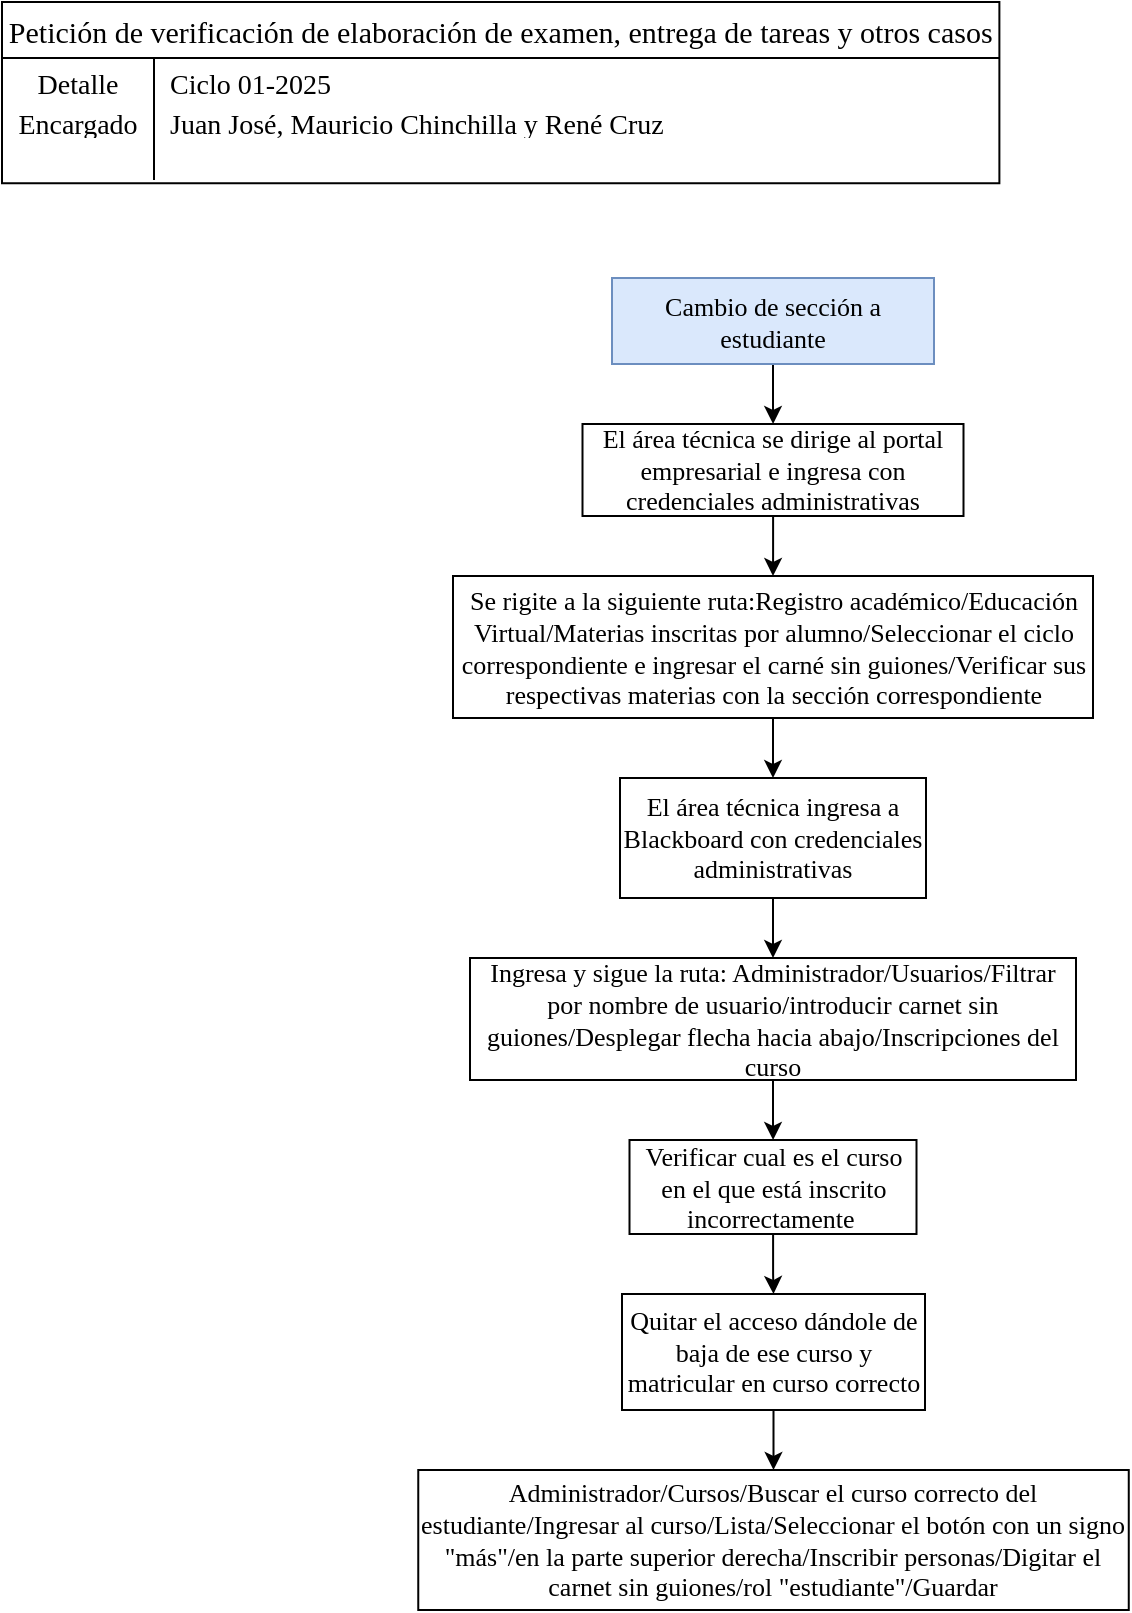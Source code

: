 <mxfile version="28.0.6">
  <diagram name="Página-1" id="1vCbq7LYaIoskfpdpXD0">
    <mxGraphModel dx="1426" dy="841" grid="0" gridSize="10" guides="1" tooltips="1" connect="1" arrows="1" fold="1" page="1" pageScale="1" pageWidth="827" pageHeight="1169" math="0" shadow="0">
      <root>
        <mxCell id="0" />
        <mxCell id="1" parent="0" />
        <mxCell id="p5SbX3MceCPkhvwgqU58-21" value="Petición de verificación de elaboración de examen, entrega de tareas y otros casos" style="shape=table;startSize=28;container=1;collapsible=0;childLayout=tableLayout;fixedRows=1;rowLines=0;fontStyle=0;strokeColor=default;fontSize=15;fontFamily=Times New Roman;" vertex="1" parent="1">
          <mxGeometry x="20" y="30" width="498.697" height="90.612" as="geometry" />
        </mxCell>
        <mxCell id="p5SbX3MceCPkhvwgqU58-22" value="" style="shape=tableRow;horizontal=0;startSize=0;swimlaneHead=0;swimlaneBody=0;top=0;left=0;bottom=0;right=0;collapsible=0;dropTarget=0;fillColor=none;points=[[0,0.5],[1,0.5]];portConstraint=eastwest;strokeColor=inherit;fontSize=16;fontFamily=Times New Roman;" vertex="1" parent="p5SbX3MceCPkhvwgqU58-21">
          <mxGeometry y="28" width="498.697" height="20" as="geometry" />
        </mxCell>
        <mxCell id="p5SbX3MceCPkhvwgqU58-23" value="&lt;font style=&quot;font-size: 14px;&quot;&gt;Detalle&lt;/font&gt;&lt;div&gt;&lt;br&gt;&lt;/div&gt;" style="shape=partialRectangle;html=1;whiteSpace=wrap;connectable=0;fillColor=none;top=0;left=0;bottom=0;right=0;overflow=hidden;pointerEvents=1;strokeColor=inherit;fontSize=16;fontFamily=Times New Roman;" vertex="1" parent="p5SbX3MceCPkhvwgqU58-22">
          <mxGeometry width="76" height="20" as="geometry">
            <mxRectangle width="76" height="20" as="alternateBounds" />
          </mxGeometry>
        </mxCell>
        <mxCell id="p5SbX3MceCPkhvwgqU58-24" value="&lt;font style=&quot;font-size: 14px;&quot;&gt;Ciclo 01-2025&lt;/font&gt;" style="shape=partialRectangle;html=1;whiteSpace=wrap;connectable=0;fillColor=none;top=0;left=0;bottom=0;right=0;align=left;spacingLeft=6;overflow=hidden;strokeColor=inherit;fontSize=16;fontFamily=Times New Roman;" vertex="1" parent="p5SbX3MceCPkhvwgqU58-22">
          <mxGeometry x="76" width="423" height="20" as="geometry">
            <mxRectangle width="423" height="20" as="alternateBounds" />
          </mxGeometry>
        </mxCell>
        <mxCell id="p5SbX3MceCPkhvwgqU58-25" value="" style="shape=tableRow;horizontal=0;startSize=0;swimlaneHead=0;swimlaneBody=0;top=0;left=0;bottom=0;right=0;collapsible=0;dropTarget=0;fillColor=none;points=[[0,0.5],[1,0.5]];portConstraint=eastwest;strokeColor=inherit;fontSize=16;fontFamily=Times New Roman;" vertex="1" parent="p5SbX3MceCPkhvwgqU58-21">
          <mxGeometry y="48" width="498.697" height="21" as="geometry" />
        </mxCell>
        <mxCell id="p5SbX3MceCPkhvwgqU58-26" value="&lt;font style=&quot;font-size: 14px;&quot;&gt;Encargado&lt;/font&gt;" style="shape=partialRectangle;html=1;whiteSpace=wrap;connectable=0;fillColor=none;top=0;left=0;bottom=0;right=0;overflow=hidden;strokeColor=inherit;fontSize=16;fontFamily=Times New Roman;" vertex="1" parent="p5SbX3MceCPkhvwgqU58-25">
          <mxGeometry width="76" height="21" as="geometry">
            <mxRectangle width="76" height="21" as="alternateBounds" />
          </mxGeometry>
        </mxCell>
        <mxCell id="p5SbX3MceCPkhvwgqU58-27" value="&lt;span style=&quot;font-size: 14px;&quot;&gt;Juan José, Mauricio Chinchilla y René Cruz&lt;/span&gt;" style="shape=partialRectangle;html=1;whiteSpace=wrap;connectable=0;fillColor=none;top=0;left=0;bottom=0;right=0;align=left;spacingLeft=6;overflow=hidden;strokeColor=inherit;fontSize=16;fontFamily=Times New Roman;" vertex="1" parent="p5SbX3MceCPkhvwgqU58-25">
          <mxGeometry x="76" width="423" height="21" as="geometry">
            <mxRectangle width="423" height="21" as="alternateBounds" />
          </mxGeometry>
        </mxCell>
        <mxCell id="p5SbX3MceCPkhvwgqU58-28" value="" style="shape=tableRow;horizontal=0;startSize=0;swimlaneHead=0;swimlaneBody=0;top=0;left=0;bottom=0;right=0;collapsible=0;dropTarget=0;fillColor=none;points=[[0,0.5],[1,0.5]];portConstraint=eastwest;strokeColor=inherit;fontSize=16;fontFamily=Times New Roman;" vertex="1" parent="p5SbX3MceCPkhvwgqU58-21">
          <mxGeometry y="69" width="498.697" height="20" as="geometry" />
        </mxCell>
        <mxCell id="p5SbX3MceCPkhvwgqU58-29" value="" style="shape=partialRectangle;html=1;whiteSpace=wrap;connectable=0;fillColor=none;top=0;left=0;bottom=0;right=0;overflow=hidden;strokeColor=inherit;fontSize=16;fontFamily=Times New Roman;" vertex="1" parent="p5SbX3MceCPkhvwgqU58-28">
          <mxGeometry width="76" height="20" as="geometry">
            <mxRectangle width="76" height="20" as="alternateBounds" />
          </mxGeometry>
        </mxCell>
        <mxCell id="p5SbX3MceCPkhvwgqU58-30" value="" style="shape=partialRectangle;html=1;whiteSpace=wrap;connectable=0;fillColor=none;top=0;left=0;bottom=0;right=0;align=left;spacingLeft=6;overflow=hidden;strokeColor=inherit;fontSize=16;fontFamily=Times New Roman;" vertex="1" parent="p5SbX3MceCPkhvwgqU58-28">
          <mxGeometry x="76" width="423" height="20" as="geometry">
            <mxRectangle width="423" height="20" as="alternateBounds" />
          </mxGeometry>
        </mxCell>
        <mxCell id="p5SbX3MceCPkhvwgqU58-31" value="" style="edgeStyle=orthogonalEdgeStyle;rounded=0;orthogonalLoop=1;jettySize=auto;html=1;" edge="1" parent="1" source="p5SbX3MceCPkhvwgqU58-32" target="p5SbX3MceCPkhvwgqU58-34">
          <mxGeometry relative="1" as="geometry" />
        </mxCell>
        <mxCell id="p5SbX3MceCPkhvwgqU58-32" value="Cambio de sección a estudiante" style="rounded=0;whiteSpace=wrap;html=1;fontFamily=Times New Roman;fontSize=13;fillColor=#dae8fc;strokeColor=#6c8ebf;" vertex="1" parent="1">
          <mxGeometry x="325" y="168" width="161" height="43" as="geometry" />
        </mxCell>
        <mxCell id="p5SbX3MceCPkhvwgqU58-33" value="" style="edgeStyle=orthogonalEdgeStyle;rounded=0;orthogonalLoop=1;jettySize=auto;html=1;" edge="1" parent="1" source="p5SbX3MceCPkhvwgqU58-34" target="p5SbX3MceCPkhvwgqU58-36">
          <mxGeometry relative="1" as="geometry" />
        </mxCell>
        <mxCell id="p5SbX3MceCPkhvwgqU58-34" value="El área técnica se dirige al portal empresarial e ingresa con credenciales administrativas" style="whiteSpace=wrap;html=1;fontSize=13;fontFamily=Times New Roman;rounded=0;" vertex="1" parent="1">
          <mxGeometry x="310.25" y="241" width="190.5" height="46" as="geometry" />
        </mxCell>
        <mxCell id="p5SbX3MceCPkhvwgqU58-35" value="" style="edgeStyle=orthogonalEdgeStyle;rounded=0;orthogonalLoop=1;jettySize=auto;html=1;" edge="1" parent="1" source="p5SbX3MceCPkhvwgqU58-36" target="p5SbX3MceCPkhvwgqU58-38">
          <mxGeometry relative="1" as="geometry" />
        </mxCell>
        <mxCell id="p5SbX3MceCPkhvwgqU58-36" value="Se rigite a la siguiente ruta:Registro académico/Educación Virtual/Materias inscritas por alumno/Seleccionar el ciclo correspondiente e ingresar el carné sin guiones/Verificar sus respectivas materias con la sección correspondiente" style="whiteSpace=wrap;html=1;fontSize=13;fontFamily=Times New Roman;rounded=0;" vertex="1" parent="1">
          <mxGeometry x="245.5" y="317" width="320" height="71" as="geometry" />
        </mxCell>
        <mxCell id="p5SbX3MceCPkhvwgqU58-37" value="" style="edgeStyle=orthogonalEdgeStyle;rounded=0;orthogonalLoop=1;jettySize=auto;html=1;" edge="1" parent="1" source="p5SbX3MceCPkhvwgqU58-38" target="p5SbX3MceCPkhvwgqU58-40">
          <mxGeometry relative="1" as="geometry" />
        </mxCell>
        <mxCell id="p5SbX3MceCPkhvwgqU58-38" value="El área técnica ingresa a Blackboard con credenciales administrativas" style="whiteSpace=wrap;html=1;fontSize=13;fontFamily=Times New Roman;rounded=0;" vertex="1" parent="1">
          <mxGeometry x="329" y="418" width="153" height="60" as="geometry" />
        </mxCell>
        <mxCell id="p5SbX3MceCPkhvwgqU58-39" value="" style="edgeStyle=orthogonalEdgeStyle;rounded=0;orthogonalLoop=1;jettySize=auto;html=1;" edge="1" parent="1" source="p5SbX3MceCPkhvwgqU58-40" target="p5SbX3MceCPkhvwgqU58-42">
          <mxGeometry relative="1" as="geometry" />
        </mxCell>
        <mxCell id="p5SbX3MceCPkhvwgqU58-40" value="Ingresa y sigue la ruta: Administrador/Usuarios/Filtrar por nombre de usuario/introducir carnet sin guiones/Desplegar flecha hacia abajo/Inscripciones del curso" style="whiteSpace=wrap;html=1;fontSize=13;fontFamily=Times New Roman;rounded=0;" vertex="1" parent="1">
          <mxGeometry x="254" y="508" width="303" height="61" as="geometry" />
        </mxCell>
        <mxCell id="p5SbX3MceCPkhvwgqU58-41" value="" style="edgeStyle=orthogonalEdgeStyle;rounded=0;orthogonalLoop=1;jettySize=auto;html=1;" edge="1" parent="1" source="p5SbX3MceCPkhvwgqU58-42" target="p5SbX3MceCPkhvwgqU58-44">
          <mxGeometry relative="1" as="geometry" />
        </mxCell>
        <mxCell id="p5SbX3MceCPkhvwgqU58-42" value="Verificar cual es el curso en el que está inscrito incorrectamente&amp;nbsp;" style="whiteSpace=wrap;html=1;fontSize=13;fontFamily=Times New Roman;rounded=0;" vertex="1" parent="1">
          <mxGeometry x="333.75" y="599" width="143.5" height="47" as="geometry" />
        </mxCell>
        <mxCell id="p5SbX3MceCPkhvwgqU58-43" value="" style="edgeStyle=orthogonalEdgeStyle;rounded=0;orthogonalLoop=1;jettySize=auto;html=1;" edge="1" parent="1" source="p5SbX3MceCPkhvwgqU58-44" target="p5SbX3MceCPkhvwgqU58-45">
          <mxGeometry relative="1" as="geometry" />
        </mxCell>
        <mxCell id="p5SbX3MceCPkhvwgqU58-44" value="Quitar el acceso dándole de baja de ese curso y matricular en curso correcto" style="whiteSpace=wrap;html=1;fontSize=13;fontFamily=Times New Roman;rounded=0;" vertex="1" parent="1">
          <mxGeometry x="330" y="676" width="151.5" height="58" as="geometry" />
        </mxCell>
        <mxCell id="p5SbX3MceCPkhvwgqU58-45" value="Administrador/Cursos/Buscar el curso correcto del estudiante/Ingresar al curso/Lista/Seleccionar el botón con un signo &quot;más&quot;/en la parte superior derecha/Inscribir personas/Digitar el carnet sin guiones/rol &quot;estudiante&quot;/Guardar" style="whiteSpace=wrap;html=1;fontSize=13;fontFamily=Times New Roman;rounded=0;" vertex="1" parent="1">
          <mxGeometry x="228.13" y="764" width="355.25" height="70" as="geometry" />
        </mxCell>
      </root>
    </mxGraphModel>
  </diagram>
</mxfile>
